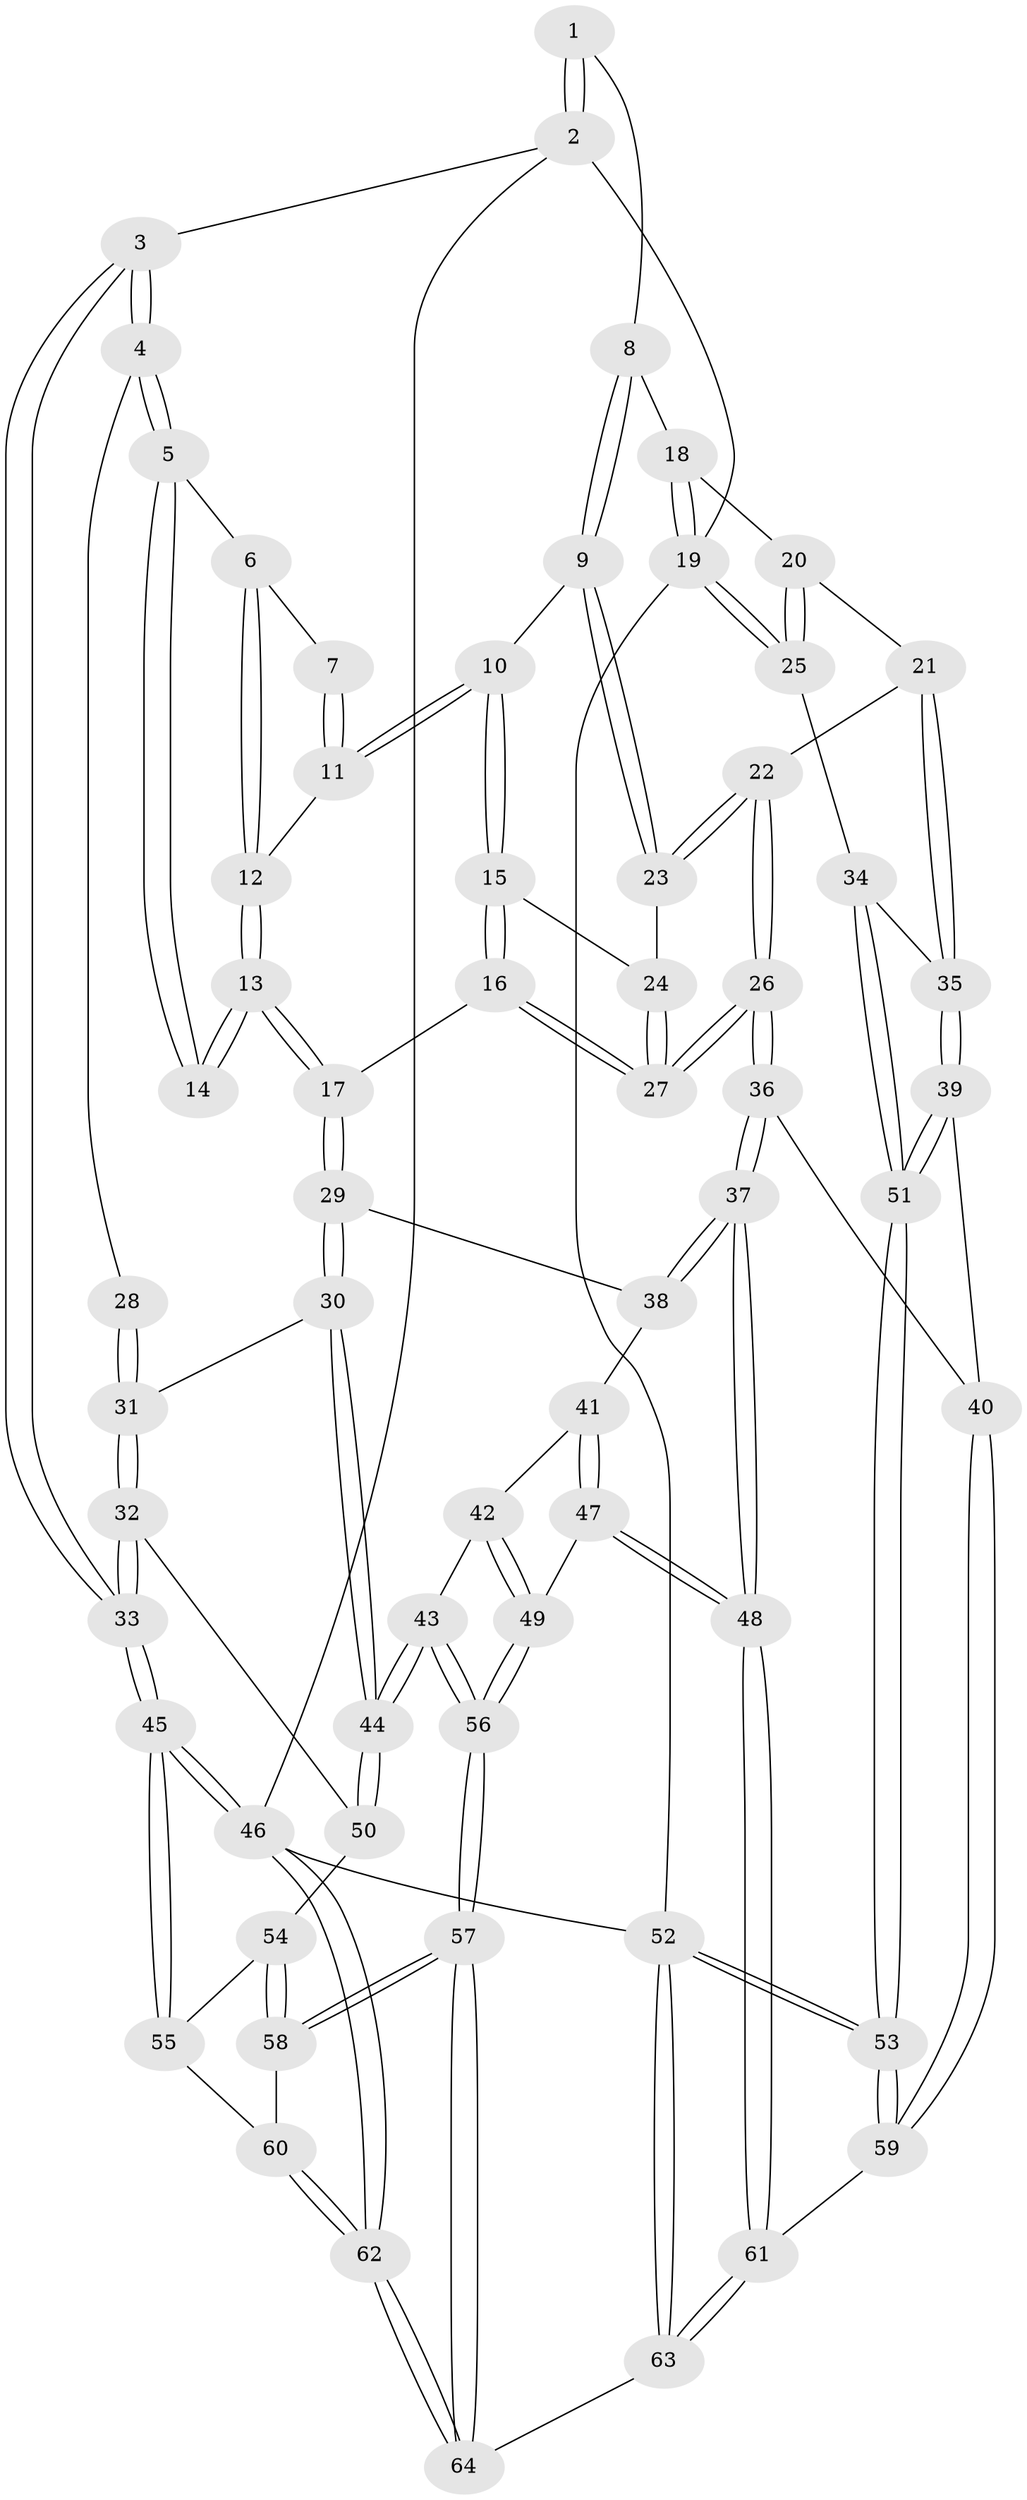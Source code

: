// Generated by graph-tools (version 1.1) at 2025/51/03/09/25 03:51:07]
// undirected, 64 vertices, 157 edges
graph export_dot {
graph [start="1"]
  node [color=gray90,style=filled];
  1 [pos="+0.2643074830753248+0"];
  2 [pos="+0+0"];
  3 [pos="+0+0.22341378781740515"];
  4 [pos="+0+0.2492914885684518"];
  5 [pos="+0.20768583912817026+0.18167356840638085"];
  6 [pos="+0.2238515804981406+0.14303104456477642"];
  7 [pos="+0.2572613525496422+0.038569005942622435"];
  8 [pos="+0.6193627848979066+0"];
  9 [pos="+0.603591322775232+0.03561877975191381"];
  10 [pos="+0.38443214607674103+0.27785376712259857"];
  11 [pos="+0.3285685261114718+0.22399823084775536"];
  12 [pos="+0.2885755465891009+0.25723445018445484"];
  13 [pos="+0.23755631258405524+0.3680409212185508"];
  14 [pos="+0.17642310816766246+0.3298367964948348"];
  15 [pos="+0.37230706816097736+0.34941593375718594"];
  16 [pos="+0.312542274277162+0.3985644017850521"];
  17 [pos="+0.286465290410567+0.411959076411071"];
  18 [pos="+0.6300223378095331+0"];
  19 [pos="+1+0"];
  20 [pos="+0.805583746717178+0.2660004585591256"];
  21 [pos="+0.7763799695062201+0.42327097627317817"];
  22 [pos="+0.6835686587971017+0.4563178528899543"];
  23 [pos="+0.5912100965513345+0.18911793252716624"];
  24 [pos="+0.493888286486721+0.36182033736269686"];
  25 [pos="+1+0.27774357413706396"];
  26 [pos="+0.6027239126770659+0.5431537610807639"];
  27 [pos="+0.5852993234689635+0.5220193767169897"];
  28 [pos="+0.13309625042369355+0.33268684450773545"];
  29 [pos="+0.2806049975628688+0.4709194685195984"];
  30 [pos="+0.1572282527068945+0.5624254315668967"];
  31 [pos="+0.06846476076818032+0.5570357691329095"];
  32 [pos="+0.0424219488517047+0.5639602534102548"];
  33 [pos="+0+0.5795478369216271"];
  34 [pos="+1+0.4581725195780822"];
  35 [pos="+0.9200185001918385+0.48285673992478756"];
  36 [pos="+0.5772813596013019+0.6647613817422688"];
  37 [pos="+0.5746937727727887+0.6669441895022147"];
  38 [pos="+0.28575755813318315+0.4773369987673859"];
  39 [pos="+0.8203672617072685+0.6675442900846279"];
  40 [pos="+0.6613833613765867+0.6822115514430963"];
  41 [pos="+0.29643062066894543+0.5725827712120418"];
  42 [pos="+0.29425953844620656+0.6038221647733992"];
  43 [pos="+0.2283766020058914+0.7070973150474976"];
  44 [pos="+0.21768984987046344+0.69423412187177"];
  45 [pos="+0+0.6674107982717005"];
  46 [pos="+0+1"];
  47 [pos="+0.49008110509819863+0.7498789144922884"];
  48 [pos="+0.5322697025794106+0.7338515591910598"];
  49 [pos="+0.4481383890114678+0.7680541657249067"];
  50 [pos="+0.10982554143085316+0.6948304671429548"];
  51 [pos="+1+0.9578632462492053"];
  52 [pos="+1+1"];
  53 [pos="+1+1"];
  54 [pos="+0.0901019468106747+0.7343627987397178"];
  55 [pos="+0+0.7496273961336559"];
  56 [pos="+0.29430105460637435+0.8518140890992388"];
  57 [pos="+0.2866112642642232+0.8630056730934887"];
  58 [pos="+0.2791138926833639+0.8612796345215852"];
  59 [pos="+0.9503838160887477+1"];
  60 [pos="+0.08596738196204419+0.8490656241861099"];
  61 [pos="+0.5870232793282745+0.8609333522803458"];
  62 [pos="+0+1"];
  63 [pos="+0.5593732509726103+1"];
  64 [pos="+0.264319355524207+1"];
  1 -- 2;
  1 -- 2;
  1 -- 8;
  2 -- 3;
  2 -- 19;
  2 -- 46;
  3 -- 4;
  3 -- 4;
  3 -- 33;
  3 -- 33;
  4 -- 5;
  4 -- 5;
  4 -- 28;
  5 -- 6;
  5 -- 14;
  5 -- 14;
  6 -- 7;
  6 -- 12;
  6 -- 12;
  7 -- 11;
  7 -- 11;
  8 -- 9;
  8 -- 9;
  8 -- 18;
  9 -- 10;
  9 -- 23;
  9 -- 23;
  10 -- 11;
  10 -- 11;
  10 -- 15;
  10 -- 15;
  11 -- 12;
  12 -- 13;
  12 -- 13;
  13 -- 14;
  13 -- 14;
  13 -- 17;
  13 -- 17;
  15 -- 16;
  15 -- 16;
  15 -- 24;
  16 -- 17;
  16 -- 27;
  16 -- 27;
  17 -- 29;
  17 -- 29;
  18 -- 19;
  18 -- 19;
  18 -- 20;
  19 -- 25;
  19 -- 25;
  19 -- 52;
  20 -- 21;
  20 -- 25;
  20 -- 25;
  21 -- 22;
  21 -- 35;
  21 -- 35;
  22 -- 23;
  22 -- 23;
  22 -- 26;
  22 -- 26;
  23 -- 24;
  24 -- 27;
  24 -- 27;
  25 -- 34;
  26 -- 27;
  26 -- 27;
  26 -- 36;
  26 -- 36;
  28 -- 31;
  28 -- 31;
  29 -- 30;
  29 -- 30;
  29 -- 38;
  30 -- 31;
  30 -- 44;
  30 -- 44;
  31 -- 32;
  31 -- 32;
  32 -- 33;
  32 -- 33;
  32 -- 50;
  33 -- 45;
  33 -- 45;
  34 -- 35;
  34 -- 51;
  34 -- 51;
  35 -- 39;
  35 -- 39;
  36 -- 37;
  36 -- 37;
  36 -- 40;
  37 -- 38;
  37 -- 38;
  37 -- 48;
  37 -- 48;
  38 -- 41;
  39 -- 40;
  39 -- 51;
  39 -- 51;
  40 -- 59;
  40 -- 59;
  41 -- 42;
  41 -- 47;
  41 -- 47;
  42 -- 43;
  42 -- 49;
  42 -- 49;
  43 -- 44;
  43 -- 44;
  43 -- 56;
  43 -- 56;
  44 -- 50;
  44 -- 50;
  45 -- 46;
  45 -- 46;
  45 -- 55;
  45 -- 55;
  46 -- 62;
  46 -- 62;
  46 -- 52;
  47 -- 48;
  47 -- 48;
  47 -- 49;
  48 -- 61;
  48 -- 61;
  49 -- 56;
  49 -- 56;
  50 -- 54;
  51 -- 53;
  51 -- 53;
  52 -- 53;
  52 -- 53;
  52 -- 63;
  52 -- 63;
  53 -- 59;
  53 -- 59;
  54 -- 55;
  54 -- 58;
  54 -- 58;
  55 -- 60;
  56 -- 57;
  56 -- 57;
  57 -- 58;
  57 -- 58;
  57 -- 64;
  57 -- 64;
  58 -- 60;
  59 -- 61;
  60 -- 62;
  60 -- 62;
  61 -- 63;
  61 -- 63;
  62 -- 64;
  62 -- 64;
  63 -- 64;
}
